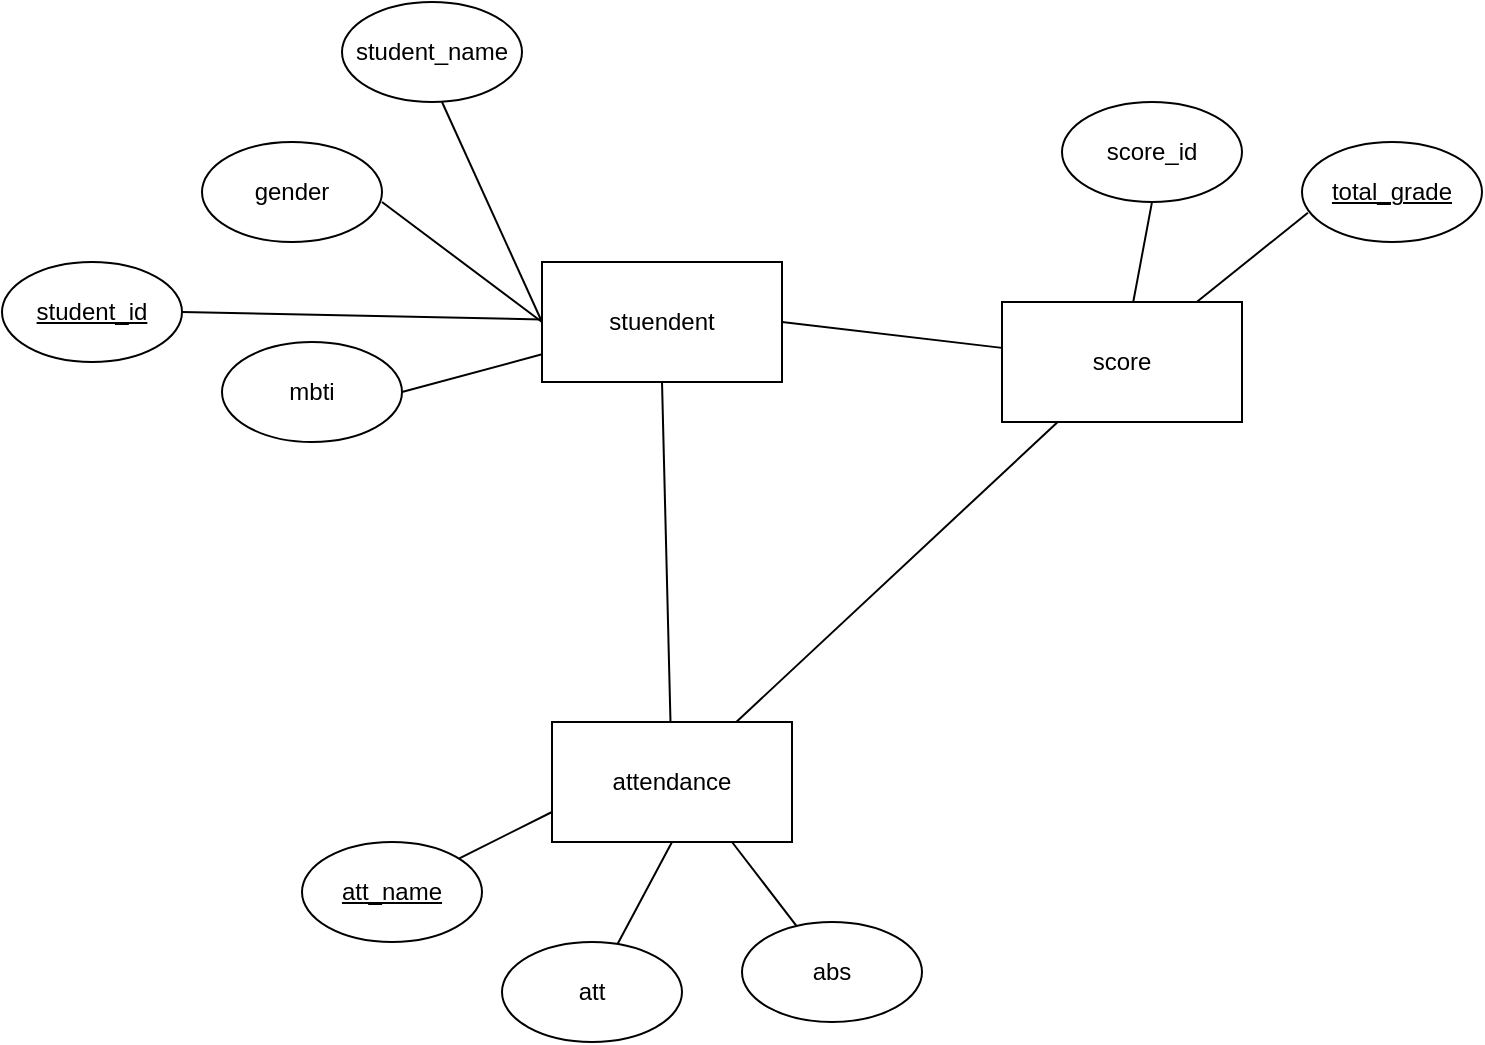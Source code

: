 <mxfile version="21.6.2" type="github">
  <diagram name="페이지-1" id="tsWR-zvZsaAdd-m2Jg73">
    <mxGraphModel dx="1235" dy="636" grid="1" gridSize="10" guides="1" tooltips="1" connect="1" arrows="1" fold="1" page="1" pageScale="1" pageWidth="827" pageHeight="1169" math="0" shadow="0">
      <root>
        <mxCell id="0" />
        <mxCell id="1" parent="0" />
        <mxCell id="qkFVAJFHEz9AOSWV8hOx-1" value="stuendent" style="rounded=0;whiteSpace=wrap;html=1;" vertex="1" parent="1">
          <mxGeometry x="290" y="180" width="120" height="60" as="geometry" />
        </mxCell>
        <mxCell id="qkFVAJFHEz9AOSWV8hOx-2" value="score" style="rounded=0;whiteSpace=wrap;html=1;" vertex="1" parent="1">
          <mxGeometry x="520" y="200" width="120" height="60" as="geometry" />
        </mxCell>
        <mxCell id="qkFVAJFHEz9AOSWV8hOx-3" value="attendance" style="rounded=0;whiteSpace=wrap;html=1;" vertex="1" parent="1">
          <mxGeometry x="295" y="410" width="120" height="60" as="geometry" />
        </mxCell>
        <mxCell id="qkFVAJFHEz9AOSWV8hOx-4" value="student_name" style="ellipse;whiteSpace=wrap;html=1;" vertex="1" parent="1">
          <mxGeometry x="190" y="50" width="90" height="50" as="geometry" />
        </mxCell>
        <mxCell id="qkFVAJFHEz9AOSWV8hOx-5" value="gender" style="ellipse;whiteSpace=wrap;html=1;" vertex="1" parent="1">
          <mxGeometry x="120" y="120" width="90" height="50" as="geometry" />
        </mxCell>
        <mxCell id="qkFVAJFHEz9AOSWV8hOx-6" value="mbti" style="ellipse;whiteSpace=wrap;html=1;" vertex="1" parent="1">
          <mxGeometry x="130" y="220" width="90" height="50" as="geometry" />
        </mxCell>
        <mxCell id="qkFVAJFHEz9AOSWV8hOx-7" value="&lt;u&gt;student_id&lt;/u&gt;" style="ellipse;whiteSpace=wrap;html=1;" vertex="1" parent="1">
          <mxGeometry x="20" y="180" width="90" height="50" as="geometry" />
        </mxCell>
        <mxCell id="qkFVAJFHEz9AOSWV8hOx-8" value="score_id" style="ellipse;whiteSpace=wrap;html=1;" vertex="1" parent="1">
          <mxGeometry x="550" y="100" width="90" height="50" as="geometry" />
        </mxCell>
        <mxCell id="qkFVAJFHEz9AOSWV8hOx-9" value="&lt;u&gt;total_grade&lt;/u&gt;" style="ellipse;whiteSpace=wrap;html=1;" vertex="1" parent="1">
          <mxGeometry x="670" y="120" width="90" height="50" as="geometry" />
        </mxCell>
        <mxCell id="qkFVAJFHEz9AOSWV8hOx-10" value="abs" style="ellipse;whiteSpace=wrap;html=1;" vertex="1" parent="1">
          <mxGeometry x="390" y="510" width="90" height="50" as="geometry" />
        </mxCell>
        <mxCell id="qkFVAJFHEz9AOSWV8hOx-11" value="&lt;u&gt;att_name&lt;/u&gt;" style="ellipse;whiteSpace=wrap;html=1;" vertex="1" parent="1">
          <mxGeometry x="170" y="470" width="90" height="50" as="geometry" />
        </mxCell>
        <mxCell id="qkFVAJFHEz9AOSWV8hOx-12" value="att" style="ellipse;whiteSpace=wrap;html=1;" vertex="1" parent="1">
          <mxGeometry x="270" y="520" width="90" height="50" as="geometry" />
        </mxCell>
        <mxCell id="qkFVAJFHEz9AOSWV8hOx-17" value="" style="endArrow=none;html=1;rounded=0;exitX=0;exitY=0.5;exitDx=0;exitDy=0;" edge="1" parent="1" source="qkFVAJFHEz9AOSWV8hOx-1">
          <mxGeometry width="50" height="50" relative="1" as="geometry">
            <mxPoint x="160" y="200" as="sourcePoint" />
            <mxPoint x="210" y="150" as="targetPoint" />
          </mxGeometry>
        </mxCell>
        <mxCell id="qkFVAJFHEz9AOSWV8hOx-19" value="" style="endArrow=none;html=1;rounded=0;exitX=0;exitY=0.5;exitDx=0;exitDy=0;" edge="1" parent="1" source="qkFVAJFHEz9AOSWV8hOx-1">
          <mxGeometry width="50" height="50" relative="1" as="geometry">
            <mxPoint x="320" y="180" as="sourcePoint" />
            <mxPoint x="240" y="100" as="targetPoint" />
          </mxGeometry>
        </mxCell>
        <mxCell id="qkFVAJFHEz9AOSWV8hOx-20" value="" style="endArrow=none;html=1;rounded=0;entryX=1;entryY=0.5;entryDx=0;entryDy=0;" edge="1" parent="1" source="qkFVAJFHEz9AOSWV8hOx-1" target="qkFVAJFHEz9AOSWV8hOx-7">
          <mxGeometry width="50" height="50" relative="1" as="geometry">
            <mxPoint x="290" y="230" as="sourcePoint" />
            <mxPoint x="220" y="160" as="targetPoint" />
          </mxGeometry>
        </mxCell>
        <mxCell id="qkFVAJFHEz9AOSWV8hOx-21" value="" style="endArrow=none;html=1;rounded=0;entryX=1;entryY=0.5;entryDx=0;entryDy=0;" edge="1" parent="1" source="qkFVAJFHEz9AOSWV8hOx-1" target="qkFVAJFHEz9AOSWV8hOx-6">
          <mxGeometry width="50" height="50" relative="1" as="geometry">
            <mxPoint x="290" y="230" as="sourcePoint" />
            <mxPoint x="120" y="215" as="targetPoint" />
          </mxGeometry>
        </mxCell>
        <mxCell id="qkFVAJFHEz9AOSWV8hOx-22" value="" style="endArrow=none;html=1;rounded=0;exitX=0.5;exitY=1;exitDx=0;exitDy=0;" edge="1" parent="1" source="qkFVAJFHEz9AOSWV8hOx-8" target="qkFVAJFHEz9AOSWV8hOx-2">
          <mxGeometry width="50" height="50" relative="1" as="geometry">
            <mxPoint x="650" y="147.5" as="sourcePoint" />
            <mxPoint x="560" y="163" as="targetPoint" />
          </mxGeometry>
        </mxCell>
        <mxCell id="qkFVAJFHEz9AOSWV8hOx-23" value="" style="endArrow=none;html=1;rounded=0;exitX=0.033;exitY=0.707;exitDx=0;exitDy=0;exitPerimeter=0;" edge="1" parent="1" target="qkFVAJFHEz9AOSWV8hOx-2">
          <mxGeometry width="50" height="50" relative="1" as="geometry">
            <mxPoint x="672.97" y="155.35" as="sourcePoint" />
            <mxPoint x="580" y="207" as="targetPoint" />
          </mxGeometry>
        </mxCell>
        <mxCell id="qkFVAJFHEz9AOSWV8hOx-26" value="" style="endArrow=none;html=1;rounded=0;entryX=0.5;entryY=1;entryDx=0;entryDy=0;" edge="1" parent="1" source="qkFVAJFHEz9AOSWV8hOx-12" target="qkFVAJFHEz9AOSWV8hOx-3">
          <mxGeometry width="50" height="50" relative="1" as="geometry">
            <mxPoint x="410" y="460" as="sourcePoint" />
            <mxPoint x="460" y="410" as="targetPoint" />
          </mxGeometry>
        </mxCell>
        <mxCell id="qkFVAJFHEz9AOSWV8hOx-27" value="" style="endArrow=none;html=1;rounded=0;entryX=0.75;entryY=1;entryDx=0;entryDy=0;" edge="1" parent="1" source="qkFVAJFHEz9AOSWV8hOx-10" target="qkFVAJFHEz9AOSWV8hOx-3">
          <mxGeometry width="50" height="50" relative="1" as="geometry">
            <mxPoint x="338" y="531" as="sourcePoint" />
            <mxPoint x="365" y="480" as="targetPoint" />
          </mxGeometry>
        </mxCell>
        <mxCell id="qkFVAJFHEz9AOSWV8hOx-28" value="" style="endArrow=none;html=1;rounded=0;entryX=0;entryY=0.75;entryDx=0;entryDy=0;" edge="1" parent="1" source="qkFVAJFHEz9AOSWV8hOx-11" target="qkFVAJFHEz9AOSWV8hOx-3">
          <mxGeometry width="50" height="50" relative="1" as="geometry">
            <mxPoint x="430" y="517" as="sourcePoint" />
            <mxPoint x="395" y="480" as="targetPoint" />
          </mxGeometry>
        </mxCell>
        <mxCell id="qkFVAJFHEz9AOSWV8hOx-29" value="" style="endArrow=none;html=1;rounded=0;" edge="1" parent="1" source="qkFVAJFHEz9AOSWV8hOx-3">
          <mxGeometry width="50" height="50" relative="1" as="geometry">
            <mxPoint x="398.75" y="370" as="sourcePoint" />
            <mxPoint x="350" y="240" as="targetPoint" />
          </mxGeometry>
        </mxCell>
        <mxCell id="qkFVAJFHEz9AOSWV8hOx-30" value="" style="endArrow=none;html=1;rounded=0;" edge="1" parent="1" source="qkFVAJFHEz9AOSWV8hOx-2">
          <mxGeometry width="50" height="50" relative="1" as="geometry">
            <mxPoint x="414" y="380" as="sourcePoint" />
            <mxPoint x="410" y="210" as="targetPoint" />
          </mxGeometry>
        </mxCell>
        <mxCell id="qkFVAJFHEz9AOSWV8hOx-31" value="" style="endArrow=none;html=1;rounded=0;" edge="1" parent="1" source="qkFVAJFHEz9AOSWV8hOx-2" target="qkFVAJFHEz9AOSWV8hOx-3">
          <mxGeometry width="50" height="50" relative="1" as="geometry">
            <mxPoint x="530" y="233" as="sourcePoint" />
            <mxPoint x="420" y="220" as="targetPoint" />
          </mxGeometry>
        </mxCell>
      </root>
    </mxGraphModel>
  </diagram>
</mxfile>
